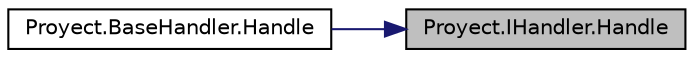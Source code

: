digraph "Proyect.IHandler.Handle"
{
 // INTERACTIVE_SVG=YES
 // LATEX_PDF_SIZE
  edge [fontname="Helvetica",fontsize="10",labelfontname="Helvetica",labelfontsize="10"];
  node [fontname="Helvetica",fontsize="10",shape=record];
  rankdir="RL";
  Node1 [label="Proyect.IHandler.Handle",height=0.2,width=0.4,color="black", fillcolor="grey75", style="filled", fontcolor="black",tooltip="Procesa el mensaje o la pasa al siguiente \"handler\" si existe."];
  Node1 -> Node2 [dir="back",color="midnightblue",fontsize="10",style="solid",fontname="Helvetica"];
  Node2 [label="Proyect.BaseHandler.Handle",height=0.2,width=0.4,color="black", fillcolor="white", style="filled",URL="$classProyect_1_1BaseHandler.html#accab90b380027600bece8c5ea2222a3b",tooltip="Procesa el mensaje o la pasa al siguiente \"handler\" si existe."];
}
